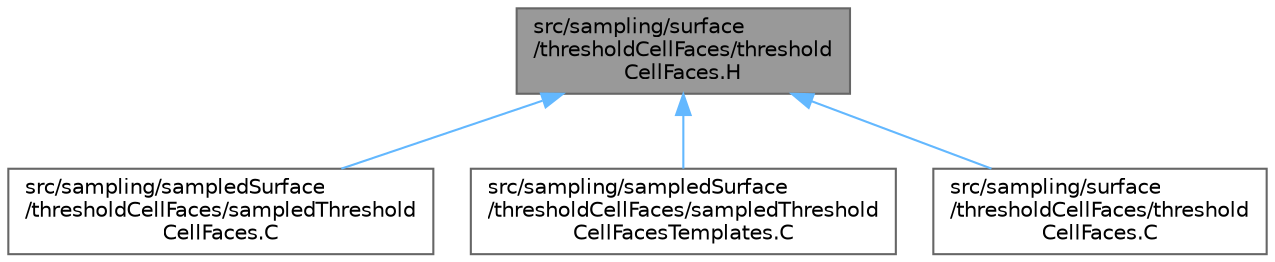 digraph "src/sampling/surface/thresholdCellFaces/thresholdCellFaces.H"
{
 // LATEX_PDF_SIZE
  bgcolor="transparent";
  edge [fontname=Helvetica,fontsize=10,labelfontname=Helvetica,labelfontsize=10];
  node [fontname=Helvetica,fontsize=10,shape=box,height=0.2,width=0.4];
  Node1 [id="Node000001",label="src/sampling/surface\l/thresholdCellFaces/threshold\lCellFaces.H",height=0.2,width=0.4,color="gray40", fillcolor="grey60", style="filled", fontcolor="black",tooltip=" "];
  Node1 -> Node2 [id="edge1_Node000001_Node000002",dir="back",color="steelblue1",style="solid",tooltip=" "];
  Node2 [id="Node000002",label="src/sampling/sampledSurface\l/thresholdCellFaces/sampledThreshold\lCellFaces.C",height=0.2,width=0.4,color="grey40", fillcolor="white", style="filled",URL="$sampledThresholdCellFaces_8C.html",tooltip=" "];
  Node1 -> Node3 [id="edge2_Node000001_Node000003",dir="back",color="steelblue1",style="solid",tooltip=" "];
  Node3 [id="Node000003",label="src/sampling/sampledSurface\l/thresholdCellFaces/sampledThreshold\lCellFacesTemplates.C",height=0.2,width=0.4,color="grey40", fillcolor="white", style="filled",URL="$sampledThresholdCellFacesTemplates_8C.html",tooltip=" "];
  Node1 -> Node4 [id="edge3_Node000001_Node000004",dir="back",color="steelblue1",style="solid",tooltip=" "];
  Node4 [id="Node000004",label="src/sampling/surface\l/thresholdCellFaces/threshold\lCellFaces.C",height=0.2,width=0.4,color="grey40", fillcolor="white", style="filled",URL="$thresholdCellFaces_8C.html",tooltip=" "];
}
